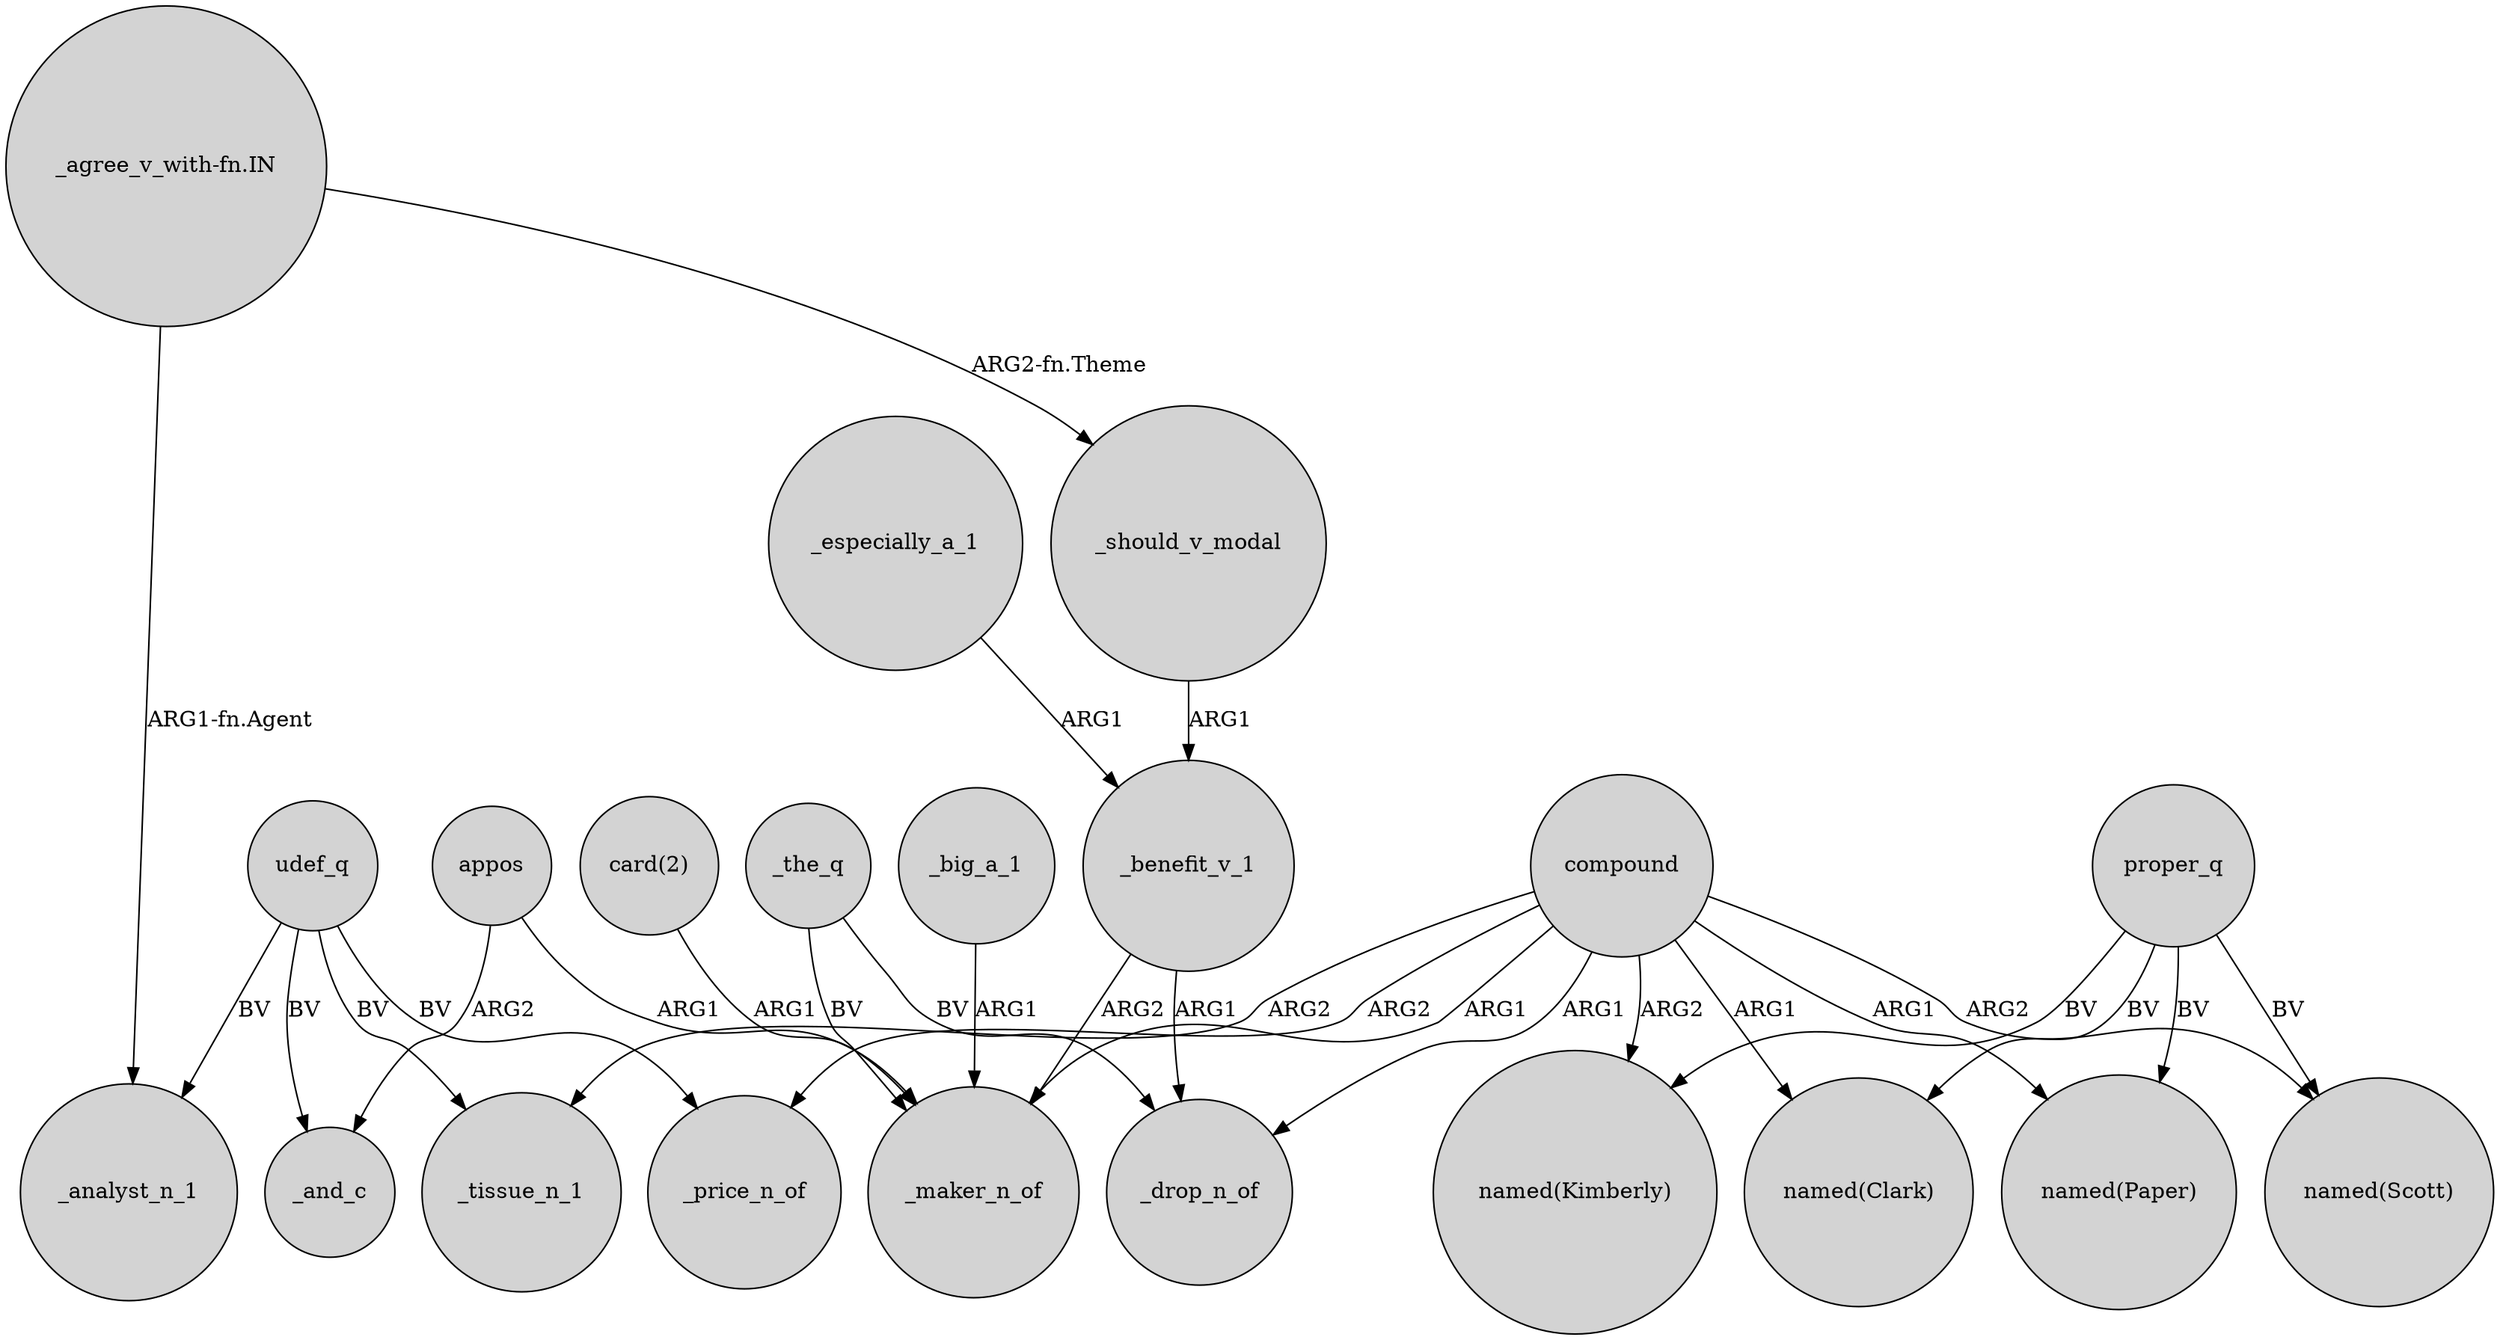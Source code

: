 digraph {
	node [shape=circle style=filled]
	compound -> _price_n_of [label=ARG2]
	_especially_a_1 -> _benefit_v_1 [label=ARG1]
	_big_a_1 -> _maker_n_of [label=ARG1]
	udef_q -> _price_n_of [label=BV]
	proper_q -> "named(Kimberly)" [label=BV]
	"_agree_v_with-fn.IN" -> _analyst_n_1 [label="ARG1-fn.Agent"]
	compound -> "named(Clark)" [label=ARG1]
	proper_q -> "named(Paper)" [label=BV]
	compound -> "named(Paper)" [label=ARG1]
	"_agree_v_with-fn.IN" -> _should_v_modal [label="ARG2-fn.Theme"]
	compound -> _drop_n_of [label=ARG1]
	compound -> _maker_n_of [label=ARG1]
	_benefit_v_1 -> _drop_n_of [label=ARG1]
	compound -> "named(Kimberly)" [label=ARG2]
	_the_q -> _maker_n_of [label=BV]
	udef_q -> _tissue_n_1 [label=BV]
	proper_q -> "named(Clark)" [label=BV]
	proper_q -> "named(Scott)" [label=BV]
	appos -> _and_c [label=ARG2]
	_the_q -> _drop_n_of [label=BV]
	appos -> _maker_n_of [label=ARG1]
	"card(2)" -> _maker_n_of [label=ARG1]
	compound -> _tissue_n_1 [label=ARG2]
	_should_v_modal -> _benefit_v_1 [label=ARG1]
	_benefit_v_1 -> _maker_n_of [label=ARG2]
	udef_q -> _and_c [label=BV]
	compound -> "named(Scott)" [label=ARG2]
	udef_q -> _analyst_n_1 [label=BV]
}

